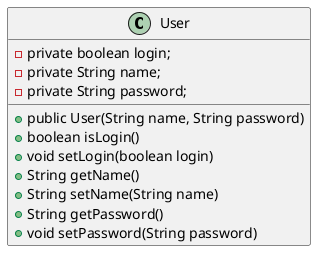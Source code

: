 @startuml
class User {
-private boolean login;
-private String name;
-private String password;
+public User(String name, String password)
+boolean isLogin()
+void setLogin(boolean login)
+String getName()
+String setName(String name)
+String getPassword()
+void setPassword(String password)
}
@enduml
